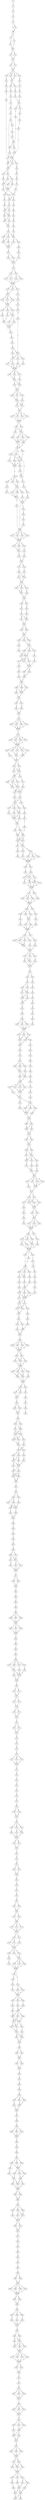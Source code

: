 strict digraph  {
	S0 -> S1 [ label = S ];
	S1 -> S2 [ label = C ];
	S2 -> S3 [ label = G ];
	S3 -> S4 [ label = L ];
	S4 -> S5 [ label = R ];
	S4 -> S6 [ label = C ];
	S5 -> S7 [ label = F ];
	S5 -> S8 [ label = I ];
	S6 -> S5 [ label = R ];
	S7 -> S9 [ label = V ];
	S8 -> S10 [ label = P ];
	S9 -> S10 [ label = P ];
	S10 -> S11 [ label = T ];
	S10 -> S12 [ label = A ];
	S11 -> S13 [ label = A ];
	S12 -> S13 [ label = A ];
	S13 -> S14 [ label = Q ];
	S13 -> S15 [ label = L ];
	S14 -> S16 [ label = K ];
	S15 -> S16 [ label = K ];
	S16 -> S17 [ label = S ];
	S16 -> S18 [ label = D ];
	S16 -> S19 [ label = P ];
	S16 -> S20 [ label = Q ];
	S17 -> S21 [ label = D ];
	S18 -> S22 [ label = K ];
	S19 -> S23 [ label = E ];
	S20 -> S21 [ label = D ];
	S21 -> S24 [ label = L ];
	S21 -> S25 [ label = M ];
	S22 -> S26 [ label = E ];
	S23 -> S27 [ label = G ];
	S24 -> S28 [ label = S ];
	S25 -> S29 [ label = V ];
	S26 -> S30 [ label = E ];
	S27 -> S31 [ label = A ];
	S28 -> S32 [ label = P ];
	S29 -> S33 [ label = L ];
	S30 -> S34 [ label = L ];
	S31 -> S35 [ label = S ];
	S32 -> S36 [ label = E ];
	S33 -> S37 [ label = D ];
	S34 -> S38 [ label = I ];
	S35 -> S36 [ label = E ];
	S36 -> S39 [ label = N ];
	S36 -> S40 [ label = S ];
	S37 -> S41 [ label = A ];
	S38 -> S42 [ label = N ];
	S38 -> S43 [ label = G ];
	S38 -> S44 [ label = S ];
	S39 -> S45 [ label = A ];
	S40 -> S46 [ label = S ];
	S41 -> S47 [ label = G ];
	S42 -> S48 [ label = H ];
	S43 -> S49 [ label = D ];
	S44 -> S48 [ label = H ];
	S45 -> S50 [ label = I ];
	S46 -> S51 [ label = G ];
	S47 -> S52 [ label = A ];
	S48 -> S53 [ label = T ];
	S48 -> S54 [ label = S ];
	S49 -> S55 [ label = K ];
	S50 -> S56 [ label = A ];
	S51 -> S57 [ label = T ];
	S51 -> S58 [ label = D ];
	S52 -> S57 [ label = T ];
	S52 -> S59 [ label = S ];
	S53 -> S60 [ label = A ];
	S54 -> S61 [ label = M ];
	S54 -> S62 [ label = L ];
	S55 -> S63 [ label = N ];
	S56 -> S64 [ label = T ];
	S57 -> S65 [ label = V ];
	S58 -> S64 [ label = T ];
	S59 -> S66 [ label = G ];
	S60 -> S67 [ label = T ];
	S61 -> S68 [ label = I ];
	S61 -> S69 [ label = N ];
	S62 -> S67 [ label = T ];
	S63 -> S70 [ label = V ];
	S64 -> S38 [ label = I ];
	S65 -> S38 [ label = I ];
	S65 -> S71 [ label = L ];
	S66 -> S72 [ label = G ];
	S67 -> S73 [ label = L ];
	S67 -> S74 [ label = V ];
	S68 -> S73 [ label = L ];
	S69 -> S73 [ label = L ];
	S70 -> S75 [ label = I ];
	S71 -> S42 [ label = N ];
	S72 -> S51 [ label = G ];
	S73 -> S76 [ label = I ];
	S73 -> S77 [ label = V ];
	S74 -> S78 [ label = L ];
	S75 -> S77 [ label = V ];
	S76 -> S79 [ label = R ];
	S77 -> S80 [ label = D ];
	S77 -> S81 [ label = Q ];
	S78 -> S81 [ label = Q ];
	S79 -> S82 [ label = H ];
	S80 -> S83 [ label = S ];
	S81 -> S84 [ label = R ];
	S82 -> S85 [ label = L ];
	S83 -> S86 [ label = I ];
	S84 -> S85 [ label = L ];
	S84 -> S87 [ label = M ];
	S85 -> S88 [ label = Q ];
	S85 -> S89 [ label = E ];
	S86 -> S90 [ label = S ];
	S87 -> S89 [ label = E ];
	S88 -> S91 [ label = A ];
	S89 -> S91 [ label = A ];
	S89 -> S92 [ label = S ];
	S90 -> S93 [ label = R ];
	S91 -> S94 [ label = L ];
	S92 -> S94 [ label = L ];
	S93 -> S95 [ label = F ];
	S94 -> S96 [ label = L ];
	S95 -> S97 [ label = Y ];
	S96 -> S98 [ label = N ];
	S96 -> S99 [ label = A ];
	S96 -> S100 [ label = L ];
	S97 -> S98 [ label = N ];
	S98 -> S101 [ label = N ];
	S98 -> S102 [ label = S ];
	S99 -> S103 [ label = Q ];
	S99 -> S104 [ label = L ];
	S100 -> S103 [ label = Q ];
	S101 -> S105 [ label = G ];
	S102 -> S106 [ label = T ];
	S103 -> S105 [ label = G ];
	S104 -> S105 [ label = G ];
	S105 -> S107 [ label = N ];
	S106 -> S108 [ label = E ];
	S107 -> S109 [ label = Y ];
	S107 -> S110 [ label = G ];
	S108 -> S111 [ label = M ];
	S109 -> S112 [ label = S ];
	S110 -> S112 [ label = S ];
	S111 -> S112 [ label = S ];
	S112 -> S113 [ label = D ];
	S113 -> S114 [ label = I ];
	S113 -> S115 [ label = V ];
	S114 -> S116 [ label = I ];
	S114 -> S117 [ label = V ];
	S115 -> S118 [ label = S ];
	S115 -> S119 [ label = T ];
	S116 -> S120 [ label = L ];
	S117 -> S120 [ label = L ];
	S118 -> S120 [ label = L ];
	S119 -> S120 [ label = L ];
	S120 -> S121 [ label = K ];
	S120 -> S122 [ label = K ];
	S120 -> S123 [ label = R ];
	S121 -> S124 [ label = V ];
	S122 -> S125 [ label = L ];
	S123 -> S124 [ label = V ];
	S124 -> S126 [ label = H ];
	S124 -> S127 [ label = Q ];
	S124 -> S128 [ label = E ];
	S125 -> S129 [ label = G ];
	S126 -> S130 [ label = T ];
	S127 -> S130 [ label = T ];
	S128 -> S130 [ label = T ];
	S129 -> S131 [ label = N ];
	S130 -> S132 [ label = T ];
	S130 -> S133 [ label = V ];
	S130 -> S134 [ label = P ];
	S131 -> S135 [ label = Q ];
	S132 -> S136 [ label = N ];
	S133 -> S137 [ label = H ];
	S133 -> S138 [ label = S ];
	S134 -> S138 [ label = S ];
	S135 -> S139 [ label = R ];
	S136 -> S140 [ label = S ];
	S137 -> S140 [ label = S ];
	S138 -> S141 [ label = T ];
	S138 -> S142 [ label = A ];
	S139 -> S143 [ label = F ];
	S140 -> S144 [ label = D ];
	S141 -> S144 [ label = D ];
	S142 -> S144 [ label = D ];
	S143 -> S145 [ label = Y ];
	S143 -> S146 [ label = S ];
	S143 -> S147 [ label = Q ];
	S144 -> S148 [ label = E ];
	S145 -> S149 [ label = T ];
	S146 -> S150 [ label = S ];
	S147 -> S151 [ label = A ];
	S147 -> S152 [ label = V ];
	S148 -> S153 [ label = V ];
	S149 -> S154 [ label = H ];
	S150 -> S154 [ label = H ];
	S151 -> S154 [ label = H ];
	S152 -> S154 [ label = H ];
	S153 -> S155 [ label = K ];
	S154 -> S156 [ label = H ];
	S154 -> S157 [ label = R ];
	S154 -> S158 [ label = S ];
	S155 -> S159 [ label = V ];
	S156 -> S160 [ label = L ];
	S157 -> S161 [ label = F ];
	S158 -> S160 [ label = L ];
	S159 -> S143 [ label = F ];
	S159 -> S162 [ label = I ];
	S160 -> S163 [ label = L ];
	S160 -> S164 [ label = V ];
	S161 -> S164 [ label = V ];
	S162 -> S147 [ label = Q ];
	S163 -> S165 [ label = L ];
	S164 -> S165 [ label = L ];
	S165 -> S166 [ label = V ];
	S165 -> S167 [ label = S ];
	S165 -> S168 [ label = T ];
	S166 -> S169 [ label = L ];
	S167 -> S169 [ label = L ];
	S168 -> S170 [ label = M ];
	S169 -> S171 [ label = Q ];
	S169 -> S172 [ label = M ];
	S170 -> S171 [ label = Q ];
	S171 -> S173 [ label = S ];
	S172 -> S173 [ label = S ];
	S173 -> S174 [ label = Q ];
	S173 -> S175 [ label = D ];
	S173 -> S176 [ label = E ];
	S173 -> S177 [ label = P ];
	S174 -> S178 [ label = V ];
	S175 -> S178 [ label = V ];
	S176 -> S178 [ label = V ];
	S177 -> S178 [ label = V ];
	S178 -> S179 [ label = L ];
	S178 -> S180 [ label = F ];
	S179 -> S181 [ label = E ];
	S180 -> S182 [ label = R ];
	S180 -> S181 [ label = E ];
	S181 -> S183 [ label = N ];
	S181 -> S184 [ label = G ];
	S181 -> S185 [ label = E ];
	S182 -> S186 [ label = T ];
	S183 -> S187 [ label = M ];
	S184 -> S188 [ label = L ];
	S185 -> S188 [ label = L ];
	S185 -> S187 [ label = M ];
	S186 -> S187 [ label = M ];
	S187 -> S189 [ label = L ];
	S187 -> S190 [ label = C ];
	S188 -> S189 [ label = L ];
	S189 -> S191 [ label = Q ];
	S189 -> S192 [ label = E ];
	S189 -> S193 [ label = L ];
	S190 -> S194 [ label = S ];
	S191 -> S195 [ label = N ];
	S192 -> S196 [ label = H ];
	S193 -> S197 [ label = T ];
	S193 -> S194 [ label = S ];
	S194 -> S198 [ label = K ];
	S194 -> S199 [ label = R ];
	S195 -> S200 [ label = Q ];
	S195 -> S201 [ label = S ];
	S195 -> S202 [ label = G ];
	S196 -> S199 [ label = R ];
	S197 -> S199 [ label = R ];
	S198 -> S203 [ label = R ];
	S199 -> S195 [ label = N ];
	S200 -> S204 [ label = T ];
	S201 -> S205 [ label = S ];
	S202 -> S205 [ label = S ];
	S203 -> S206 [ label = W ];
	S204 -> S207 [ label = V ];
	S205 -> S208 [ label = T ];
	S205 -> S209 [ label = A ];
	S205 -> S210 [ label = L ];
	S206 -> S211 [ label = D ];
	S207 -> S212 [ label = L ];
	S208 -> S212 [ label = L ];
	S209 -> S213 [ label = V ];
	S210 -> S212 [ label = L ];
	S211 -> S214 [ label = N ];
	S212 -> S215 [ label = T ];
	S212 -> S216 [ label = V ];
	S213 -> S216 [ label = V ];
	S214 -> S217 [ label = N ];
	S215 -> S218 [ label = L ];
	S216 -> S219 [ label = N ];
	S216 -> S218 [ label = L ];
	S217 -> S220 [ label = K ];
	S218 -> S221 [ label = Q ];
	S218 -> S222 [ label = N ];
	S218 -> S223 [ label = R ];
	S218 -> S224 [ label = K ];
	S219 -> S225 [ label = E ];
	S220 -> S216 [ label = V ];
	S221 -> S226 [ label = E ];
	S222 -> S226 [ label = E ];
	S223 -> S226 [ label = E ];
	S224 -> S226 [ label = E ];
	S225 -> S227 [ label = I ];
	S226 -> S228 [ label = P ];
	S226 -> S229 [ label = N ];
	S226 -> S230 [ label = S ];
	S227 -> S231 [ label = E ];
	S228 -> S232 [ label = A ];
	S229 -> S233 [ label = E ];
	S230 -> S232 [ label = A ];
	S231 -> S218 [ label = L ];
	S232 -> S234 [ label = D ];
	S233 -> S235 [ label = Q ];
	S234 -> S236 [ label = C ];
	S235 -> S236 [ label = C ];
	S236 -> S237 [ label = A ];
	S236 -> S238 [ label = V ];
	S237 -> S239 [ label = A ];
	S238 -> S240 [ label = P ];
	S239 -> S241 [ label = L ];
	S239 -> S242 [ label = V ];
	S240 -> S242 [ label = V ];
	S241 -> S243 [ label = F ];
	S242 -> S243 [ label = F ];
	S243 -> S244 [ label = E ];
	S243 -> S245 [ label = P ];
	S243 -> S246 [ label = D ];
	S244 -> S247 [ label = K ];
	S245 -> S248 [ label = R ];
	S246 -> S247 [ label = K ];
	S247 -> S249 [ label = F ];
	S248 -> S249 [ label = F ];
	S249 -> S250 [ label = I ];
	S249 -> S251 [ label = L ];
	S250 -> S252 [ label = R ];
	S251 -> S253 [ label = H ];
	S252 -> S254 [ label = Y ];
	S253 -> S255 [ label = F ];
	S254 -> S256 [ label = L ];
	S254 -> S257 [ label = M ];
	S255 -> S256 [ label = L ];
	S256 -> S258 [ label = Y ];
	S257 -> S258 [ label = Y ];
	S258 -> S259 [ label = C ];
	S258 -> S260 [ label = H ];
	S259 -> S261 [ label = G ];
	S260 -> S261 [ label = G ];
	S261 -> S262 [ label = E ];
	S261 -> S263 [ label = T ];
	S261 -> S264 [ label = D ];
	S262 -> S265 [ label = I ];
	S263 -> S266 [ label = V ];
	S264 -> S265 [ label = I ];
	S265 -> S267 [ label = I ];
	S265 -> S268 [ label = A ];
	S265 -> S269 [ label = S ];
	S266 -> S270 [ label = Y ];
	S267 -> S271 [ label = I ];
	S268 -> S272 [ label = V ];
	S269 -> S272 [ label = V ];
	S269 -> S273 [ label = L ];
	S270 -> S272 [ label = V ];
	S271 -> S274 [ label = L ];
	S272 -> S275 [ label = N ];
	S272 -> S276 [ label = Q ];
	S272 -> S277 [ label = R ];
	S273 -> S277 [ label = R ];
	S274 -> S278 [ label = L ];
	S275 -> S279 [ label = T ];
	S276 -> S278 [ label = L ];
	S277 -> S278 [ label = L ];
	S278 -> S280 [ label = D ];
	S278 -> S281 [ label = E ];
	S279 -> S282 [ label = S ];
	S280 -> S283 [ label = Q ];
	S281 -> S283 [ label = Q ];
	S282 -> S284 [ label = T ];
	S283 -> S285 [ label = A ];
	S284 -> S285 [ label = A ];
	S285 -> S286 [ label = I ];
	S285 -> S287 [ label = L ];
	S285 -> S288 [ label = T ];
	S286 -> S289 [ label = P ];
	S286 -> S290 [ label = S ];
	S287 -> S289 [ label = P ];
	S288 -> S289 [ label = P ];
	S289 -> S291 [ label = L ];
	S290 -> S291 [ label = L ];
	S291 -> S292 [ label = H ];
	S291 -> S293 [ label = L ];
	S292 -> S294 [ label = K ];
	S293 -> S295 [ label = M ];
	S294 -> S296 [ label = L ];
	S295 -> S296 [ label = L ];
	S296 -> S297 [ label = A ];
	S297 -> S298 [ label = S ];
	S297 -> S299 [ label = D ];
	S297 -> S300 [ label = N ];
	S297 -> S301 [ label = A ];
	S298 -> S302 [ label = K ];
	S299 -> S302 [ label = K ];
	S300 -> S302 [ label = K ];
	S301 -> S302 [ label = K ];
	S302 -> S303 [ label = Y ];
	S303 -> S304 [ label = Q ];
	S303 -> S305 [ label = N ];
	S303 -> S306 [ label = T ];
	S303 -> S307 [ label = H ];
	S304 -> S308 [ label = V ];
	S305 -> S308 [ label = V ];
	S306 -> S308 [ label = V ];
	S307 -> S308 [ label = V ];
	S308 -> S309 [ label = A ];
	S308 -> S310 [ label = Q ];
	S308 -> S311 [ label = L ];
	S308 -> S312 [ label = W ];
	S308 -> S313 [ label = M ];
	S309 -> S314 [ label = E ];
	S310 -> S315 [ label = A ];
	S311 -> S315 [ label = A ];
	S312 -> S316 [ label = G ];
	S313 -> S316 [ label = G ];
	S314 -> S317 [ label = L ];
	S315 -> S317 [ label = L ];
	S316 -> S317 [ label = L ];
	S317 -> S318 [ label = Q ];
	S317 -> S319 [ label = K ];
	S318 -> S320 [ label = Q ];
	S318 -> S321 [ label = H ];
	S319 -> S320 [ label = Q ];
	S320 -> S322 [ label = G ];
	S320 -> S323 [ label = A ];
	S321 -> S322 [ label = G ];
	S322 -> S324 [ label = V ];
	S322 -> S325 [ label = L ];
	S322 -> S326 [ label = I ];
	S323 -> S327 [ label = C ];
	S324 -> S328 [ label = S ];
	S325 -> S328 [ label = S ];
	S325 -> S329 [ label = T ];
	S326 -> S329 [ label = T ];
	S327 -> S330 [ label = E ];
	S328 -> S331 [ label = D ];
	S328 -> S332 [ label = Q ];
	S329 -> S332 [ label = Q ];
	S330 -> S332 [ label = Q ];
	S331 -> S333 [ label = F ];
	S332 -> S334 [ label = Y ];
	S333 -> S335 [ label = M ];
	S334 -> S336 [ label = V ];
	S334 -> S335 [ label = M ];
	S335 -> S337 [ label = V ];
	S335 -> S338 [ label = T ];
	S335 -> S339 [ label = S ];
	S336 -> S340 [ label = H ];
	S337 -> S341 [ label = R ];
	S338 -> S342 [ label = L ];
	S338 -> S343 [ label = Q ];
	S339 -> S343 [ label = Q ];
	S340 -> S344 [ label = I ];
	S341 -> S345 [ label = H ];
	S342 -> S345 [ label = H ];
	S343 -> S345 [ label = H ];
	S343 -> S346 [ label = N ];
	S344 -> S347 [ label = Q ];
	S345 -> S348 [ label = L ];
	S346 -> S348 [ label = L ];
	S347 -> S349 [ label = V ];
	S348 -> S350 [ label = A ];
	S348 -> S351 [ label = S ];
	S349 -> S352 [ label = R ];
	S350 -> S353 [ label = S ];
	S350 -> S352 [ label = R ];
	S351 -> S353 [ label = S ];
	S352 -> S354 [ label = E ];
	S352 -> S355 [ label = D ];
	S353 -> S354 [ label = E ];
	S353 -> S355 [ label = D ];
	S354 -> S356 [ label = S ];
	S354 -> S357 [ label = G ];
	S355 -> S356 [ label = S ];
	S356 -> S358 [ label = S ];
	S356 -> S359 [ label = P ];
	S357 -> S360 [ label = N ];
	S358 -> S361 [ label = Q ];
	S359 -> S362 [ label = H ];
	S359 -> S363 [ label = T ];
	S359 -> S364 [ label = S ];
	S360 -> S365 [ label = V ];
	S361 -> S366 [ label = G ];
	S362 -> S366 [ label = G ];
	S363 -> S366 [ label = G ];
	S364 -> S366 [ label = G ];
	S365 -> S366 [ label = G ];
	S366 -> S367 [ label = H ];
	S366 -> S368 [ label = G ];
	S367 -> S369 [ label = V ];
	S368 -> S370 [ label = A ];
	S369 -> S371 [ label = I ];
	S369 -> S372 [ label = V ];
	S369 -> S373 [ label = A ];
	S370 -> S371 [ label = I ];
	S371 -> S374 [ label = S ];
	S371 -> S375 [ label = R ];
	S372 -> S376 [ label = N ];
	S372 -> S377 [ label = G ];
	S373 -> S377 [ label = G ];
	S374 -> S378 [ label = W ];
	S375 -> S378 [ label = W ];
	S376 -> S378 [ label = W ];
	S377 -> S378 [ label = W ];
	S378 -> S379 [ label = Y ];
	S378 -> S380 [ label = L ];
	S379 -> S381 [ label = H ];
	S379 -> S382 [ label = N ];
	S379 -> S383 [ label = E ];
	S380 -> S384 [ label = P ];
	S381 -> S385 [ label = Y ];
	S382 -> S385 [ label = Y ];
	S383 -> S385 [ label = Y ];
	S384 -> S385 [ label = Y ];
	S385 -> S386 [ label = A ];
	S385 -> S387 [ label = L ];
	S386 -> S388 [ label = V ];
	S386 -> S389 [ label = M ];
	S386 -> S390 [ label = L ];
	S387 -> S391 [ label = Q ];
	S388 -> S392 [ label = K ];
	S389 -> S393 [ label = Q ];
	S390 -> S393 [ label = Q ];
	S391 -> S394 [ label = L ];
	S392 -> S395 [ label = M ];
	S393 -> S396 [ label = I ];
	S393 -> S397 [ label = V ];
	S394 -> S398 [ label = C ];
	S395 -> S399 [ label = G ];
	S396 -> S399 [ label = G ];
	S397 -> S399 [ label = G ];
	S398 -> S399 [ label = G ];
	S399 -> S400 [ label = D ];
	S399 -> S401 [ label = H ];
	S400 -> S402 [ label = D ];
	S400 -> S403 [ label = V ];
	S400 -> S404 [ label = T ];
	S400 -> S405 [ label = A ];
	S401 -> S406 [ label = L ];
	S402 -> S407 [ label = V ];
	S403 -> S408 [ label = A ];
	S404 -> S408 [ label = A ];
	S405 -> S408 [ label = A ];
	S406 -> S409 [ label = D ];
	S407 -> S410 [ label = L ];
	S408 -> S410 [ label = L ];
	S409 -> S410 [ label = L ];
	S410 -> S411 [ label = Q ];
	S410 -> S412 [ label = E ];
	S410 -> S413 [ label = R ];
	S411 -> S414 [ label = D ];
	S411 -> S415 [ label = E ];
	S412 -> S416 [ label = N ];
	S413 -> S414 [ label = D ];
	S414 -> S417 [ label = S ];
	S415 -> S417 [ label = S ];
	S416 -> S417 [ label = S ];
	S417 -> S418 [ label = C ];
	S418 -> S419 [ label = L ];
	S418 -> S420 [ label = I ];
	S419 -> S421 [ label = Q ];
	S420 -> S422 [ label = E ];
	S421 -> S423 [ label = F ];
	S421 -> S424 [ label = Y ];
	S422 -> S425 [ label = V ];
	S423 -> S426 [ label = L ];
	S423 -> S427 [ label = M ];
	S424 -> S426 [ label = L ];
	S425 -> S428 [ label = I ];
	S426 -> S429 [ label = A ];
	S426 -> S430 [ label = S ];
	S427 -> S429 [ label = A ];
	S428 -> S431 [ label = V ];
	S429 -> S432 [ label = W ];
	S430 -> S432 [ label = W ];
	S431 -> S433 [ label = M ];
	S432 -> S434 [ label = N ];
	S433 -> S435 [ label = E ];
	S434 -> S436 [ label = L ];
	S435 -> S437 [ label = M ];
	S436 -> S438 [ label = S ];
	S437 -> S439 [ label = E ];
	S438 -> S440 [ label = T ];
	S438 -> S441 [ label = S ];
	S438 -> S442 [ label = A ];
	S439 -> S443 [ label = F ];
	S440 -> S444 [ label = V ];
	S441 -> S444 [ label = V ];
	S442 -> S444 [ label = V ];
	S443 -> S444 [ label = V ];
	S444 -> S445 [ label = I ];
	S444 -> S446 [ label = L ];
	S444 -> S447 [ label = F ];
	S445 -> S448 [ label = H ];
	S446 -> S449 [ label = K ];
	S446 -> S450 [ label = Q ];
	S447 -> S450 [ label = Q ];
	S448 -> S451 [ label = S ];
	S449 -> S452 [ label = F ];
	S450 -> S451 [ label = S ];
	S451 -> S453 [ label = G ];
	S452 -> S454 [ label = N ];
	S453 -> S455 [ label = E ];
	S454 -> S456 [ label = D ];
	S455 -> S457 [ label = W ];
	S456 -> S458 [ label = F ];
	S457 -> S459 [ label = S ];
	S457 -> S460 [ label = G ];
	S457 -> S461 [ label = V ];
	S458 -> S462 [ label = L ];
	S459 -> S463 [ label = S ];
	S460 -> S463 [ label = S ];
	S461 -> S464 [ label = T ];
	S462 -> S465 [ label = L ];
	S463 -> S466 [ label = I ];
	S463 -> S467 [ label = V ];
	S464 -> S467 [ label = V ];
	S465 -> S468 [ label = L ];
	S466 -> S469 [ label = S ];
	S467 -> S469 [ label = S ];
	S468 -> S470 [ label = N ];
	S469 -> S471 [ label = D ];
	S469 -> S472 [ label = A ];
	S469 -> S473 [ label = E ];
	S469 -> S474 [ label = S ];
	S470 -> S475 [ label = L ];
	S471 -> S476 [ label = D ];
	S472 -> S476 [ label = D ];
	S473 -> S476 [ label = D ];
	S474 -> S477 [ label = Q ];
	S475 -> S478 [ label = E ];
	S476 -> S479 [ label = L ];
	S477 -> S479 [ label = L ];
	S478 -> S480 [ label = F ];
	S479 -> S481 [ label = M ];
	S479 -> S482 [ label = L ];
	S480 -> S482 [ label = L ];
	S481 -> S483 [ label = V ];
	S482 -> S484 [ label = I ];
	S482 -> S485 [ label = L ];
	S482 -> S486 [ label = M ];
	S483 -> S487 [ label = S ];
	S484 -> S488 [ label = L ];
	S485 -> S487 [ label = S ];
	S486 -> S487 [ label = S ];
	S487 -> S489 [ label = L ];
	S488 -> S489 [ label = L ];
	S489 -> S490 [ label = V ];
	S489 -> S491 [ label = L ];
	S490 -> S492 [ label = Q ];
	S491 -> S493 [ label = N ];
	S491 -> S492 [ label = Q ];
	S492 -> S494 [ label = R ];
	S493 -> S494 [ label = R ];
	S494 -> S495 [ label = S ];
	S494 -> S496 [ label = N ];
	S495 -> S497 [ label = D ];
	S496 -> S497 [ label = D ];
	S497 -> S498 [ label = L ];
	S497 -> S499 [ label = I ];
	S498 -> S500 [ label = V ];
	S498 -> S501 [ label = I ];
	S499 -> S500 [ label = V ];
	S500 -> S502 [ label = I ];
	S500 -> S503 [ label = V ];
	S500 -> S504 [ label = L ];
	S501 -> S504 [ label = L ];
	S502 -> S505 [ label = L ];
	S503 -> S506 [ label = S ];
	S504 -> S507 [ label = Q ];
	S505 -> S508 [ label = N ];
	S506 -> S509 [ label = S ];
	S507 -> S509 [ label = S ];
	S508 -> S510 [ label = E ];
	S509 -> S510 [ label = E ];
	S510 -> S511 [ label = V ];
	S510 -> S512 [ label = F ];
	S510 -> S513 [ label = L ];
	S510 -> S514 [ label = M ];
	S511 -> S515 [ label = E ];
	S512 -> S516 [ label = S ];
	S513 -> S515 [ label = E ];
	S514 -> S515 [ label = E ];
	S515 -> S517 [ label = L ];
	S516 -> S517 [ label = L ];
	S517 -> S518 [ label = Y ];
	S517 -> S519 [ label = F ];
	S518 -> S520 [ label = N ];
	S518 -> S521 [ label = K ];
	S518 -> S522 [ label = E ];
	S519 -> S522 [ label = E ];
	S519 -> S523 [ label = A ];
	S520 -> S524 [ label = A ];
	S521 -> S525 [ label = V ];
	S522 -> S524 [ label = A ];
	S523 -> S524 [ label = A ];
	S524 -> S526 [ label = V ];
	S524 -> S527 [ label = L ];
	S525 -> S528 [ label = N ];
	S526 -> S529 [ label = E ];
	S527 -> S529 [ label = E ];
	S528 -> S530 [ label = V ];
	S529 -> S531 [ label = E ];
	S529 -> S532 [ label = A ];
	S529 -> S533 [ label = T ];
	S530 -> S534 [ label = K ];
	S531 -> S535 [ label = W ];
	S532 -> S535 [ label = W ];
	S533 -> S535 [ label = W ];
	S534 -> S535 [ label = W ];
	S535 -> S536 [ label = I ];
	S535 -> S537 [ label = L ];
	S536 -> S538 [ label = S ];
	S536 -> S539 [ label = G ];
	S536 -> S540 [ label = L ];
	S537 -> S541 [ label = E ];
	S538 -> S542 [ label = R ];
	S538 -> S543 [ label = Y ];
	S539 -> S544 [ label = Q ];
	S540 -> S544 [ label = Q ];
	S541 -> S545 [ label = A ];
	S542 -> S546 [ label = N ];
	S543 -> S546 [ label = N ];
	S544 -> S546 [ label = N ];
	S545 -> S546 [ label = N ];
	S546 -> S547 [ label = Q ];
	S546 -> S548 [ label = S ];
	S546 -> S549 [ label = E ];
	S547 -> S550 [ label = P ];
	S548 -> S551 [ label = S ];
	S549 -> S550 [ label = P ];
	S550 -> S552 [ label = D ];
	S550 -> S553 [ label = G ];
	S550 -> S554 [ label = V ];
	S551 -> S555 [ label = D ];
	S552 -> S556 [ label = V ];
	S552 -> S557 [ label = G ];
	S553 -> S557 [ label = G ];
	S554 -> S558 [ label = S ];
	S555 -> S559 [ label = N ];
	S556 -> S560 [ label = P ];
	S557 -> S561 [ label = L ];
	S558 -> S562 [ label = A ];
	S559 -> S563 [ label = H ];
	S560 -> S564 [ label = I ];
	S561 -> S565 [ label = T ];
	S562 -> S565 [ label = T ];
	S563 -> S566 [ label = S ];
	S564 -> S567 [ label = I ];
	S565 -> S567 [ label = I ];
	S565 -> S568 [ label = V ];
	S565 -> S569 [ label = A ];
	S566 -> S570 [ label = N ];
	S567 -> S571 [ label = Q ];
	S567 -> S572 [ label = E ];
	S568 -> S572 [ label = E ];
	S569 -> S572 [ label = E ];
	S570 -> S573 [ label = L ];
	S571 -> S574 [ label = N ];
	S572 -> S575 [ label = S ];
	S572 -> S574 [ label = N ];
	S573 -> S572 [ label = E ];
	S574 -> S576 [ label = V ];
	S574 -> S577 [ label = A ];
	S575 -> S578 [ label = L ];
	S575 -> S577 [ label = A ];
	S576 -> S579 [ label = L ];
	S577 -> S579 [ label = L ];
	S578 -> S580 [ label = I ];
	S579 -> S581 [ label = R ];
	S580 -> S582 [ label = P ];
	S581 -> S583 [ label = S ];
	S581 -> S584 [ label = A ];
	S582 -> S585 [ label = L ];
	S583 -> S586 [ label = I ];
	S584 -> S587 [ label = V ];
	S585 -> S586 [ label = I ];
	S586 -> S588 [ label = R ];
	S587 -> S588 [ label = R ];
	S588 -> S589 [ label = Y ];
	S589 -> S590 [ label = T ];
	S589 -> S591 [ label = S ];
	S589 -> S592 [ label = A ];
	S589 -> S593 [ label = G ];
	S590 -> S594 [ label = M ];
	S591 -> S594 [ label = M ];
	S592 -> S594 [ label = M ];
	S593 -> S594 [ label = M ];
	S594 -> S595 [ label = I ];
	S594 -> S596 [ label = M ];
	S595 -> S597 [ label = S ];
	S595 -> S598 [ label = P ];
	S596 -> S599 [ label = F ];
	S596 -> S598 [ label = P ];
	S597 -> S600 [ label = P ];
	S598 -> S600 [ label = P ];
	S599 -> S600 [ label = P ];
	S600 -> S601 [ label = S ];
	S600 -> S602 [ label = E ];
	S600 -> S603 [ label = Q ];
	S600 -> S604 [ label = P ];
	S601 -> S605 [ label = H ];
	S602 -> S606 [ label = Q ];
	S603 -> S606 [ label = Q ];
	S603 -> S605 [ label = H ];
	S604 -> S607 [ label = E ];
	S605 -> S608 [ label = L ];
	S606 -> S608 [ label = L ];
	S607 -> S608 [ label = L ];
	S608 -> S609 [ label = F ];
	S608 -> S610 [ label = I ];
	S609 -> S611 [ label = H ];
	S609 -> S612 [ label = R ];
	S610 -> S613 [ label = E ];
	S611 -> S614 [ label = L ];
	S612 -> S614 [ label = L ];
	S613 -> S615 [ label = I ];
	S614 -> S616 [ label = Q ];
	S615 -> S617 [ label = E ];
	S616 -> S618 [ label = K ];
	S616 -> S619 [ label = A ];
	S617 -> S620 [ label = K ];
	S618 -> S621 [ label = Q ];
	S619 -> S621 [ label = Q ];
	S620 -> S622 [ label = S ];
	S621 -> S623 [ label = S ];
	S623 -> S625 [ label = P ];
	S623 -> S626 [ label = A ];
	S625 -> S627 [ label = V ];
	S625 -> S628 [ label = L ];
	S626 -> S628 [ label = L ];
	S627 -> S629 [ label = M ];
	S627 -> S630 [ label = L ];
	S628 -> S630 [ label = L ];
	S628 -> S629 [ label = M ];
	S629 -> S631 [ label = V ];
	S629 -> S632 [ label = L ];
	S630 -> S632 [ label = L ];
	S630 -> S633 [ label = A ];
	S631 -> S634 [ label = K ];
	S632 -> S634 [ label = K ];
	S633 -> S635 [ label = R ];
	S634 -> S636 [ label = H ];
	S634 -> S637 [ label = Y ];
	S635 -> S637 [ label = Y ];
	S636 -> S638 [ label = Y ];
	S637 -> S639 [ label = H ];
	S637 -> S640 [ label = Q ];
	S638 -> S641 [ label = N ];
	S639 -> S642 [ label = Q ];
	S639 -> S643 [ label = E ];
	S640 -> S643 [ label = E ];
	S641 -> S644 [ label = S ];
	S642 -> S644 [ label = S ];
	S643 -> S645 [ label = F ];
	S643 -> S644 [ label = S ];
	S644 -> S646 [ label = V ];
	S644 -> S647 [ label = I ];
	S645 -> S647 [ label = I ];
	S646 -> S648 [ label = Q ];
	S646 -> S649 [ label = R ];
	S647 -> S648 [ label = Q ];
	S647 -> S649 [ label = R ];
	S648 -> S650 [ label = D ];
	S649 -> S650 [ label = D ];
	S650 -> S651 [ label = L ];
	S651 -> S652 [ label = L ];
	S652 -> S653 [ label = F ];
	S652 -> S654 [ label = Y ];
	S653 -> S655 [ label = I ];
	S654 -> S656 [ label = M ];
	S654 -> S657 [ label = L ];
	S655 -> S658 [ label = A ];
	S656 -> S658 [ label = A ];
	S656 -> S659 [ label = S ];
	S657 -> S658 [ label = A ];
	S658 -> S660 [ label = F ];
	S659 -> S661 [ label = Y ];
	S660 -> S662 [ label = Q ];
	S661 -> S662 [ label = Q ];
	S662 -> S663 [ label = F ];
	S663 -> S664 [ label = H ];
	S664 -> S665 [ label = S ];
	S665 -> S666 [ label = A ];
	S666 -> S667 [ label = S ];
	S667 -> S668 [ label = P ];
	S668 -> S669 [ label = L ];
	S668 -> S670 [ label = I ];
	S669 -> S671 [ label = Q ];
	S669 -> S672 [ label = H ];
	S670 -> S671 [ label = Q ];
	S671 -> S673 [ label = F ];
	S671 -> S674 [ label = L ];
	S672 -> S675 [ label = M ];
	S673 -> S676 [ label = A ];
	S674 -> S676 [ label = A ];
	S675 -> S676 [ label = A ];
	S676 -> S677 [ label = K ];
	S677 -> S678 [ label = Y ];
	S677 -> S679 [ label = F ];
	S678 -> S680 [ label = F ];
	S679 -> S680 [ label = F ];
	S680 -> S681 [ label = D ];
	S681 -> S682 [ label = V ];
	S682 -> S683 [ label = N ];
	S683 -> S684 [ label = C ];
	S684 -> S685 [ label = S ];
	S685 -> S686 [ label = M ];
	S685 -> S687 [ label = L ];
	S685 -> S688 [ label = I ];
	S686 -> S689 [ label = F ];
	S687 -> S689 [ label = F ];
	S688 -> S689 [ label = F ];
	S689 -> S690 [ label = I ];
	S689 -> S691 [ label = T ];
	S689 -> S692 [ label = V ];
	S690 -> S693 [ label = P ];
	S691 -> S693 [ label = P ];
	S692 -> S693 [ label = P ];
	S693 -> S694 [ label = R ];
	S694 -> S695 [ label = N ];
	S695 -> S696 [ label = Y ];
	S696 -> S697 [ label = L ];
	S697 -> S698 [ label = S ];
	S698 -> S699 [ label = S ];
	S698 -> S700 [ label = A ];
	S698 -> S701 [ label = T ];
	S698 -> S702 [ label = P ];
	S699 -> S703 [ label = S ];
	S700 -> S704 [ label = A ];
	S701 -> S703 [ label = S ];
	S702 -> S705 [ label = L ];
	S703 -> S706 [ label = W ];
	S703 -> S707 [ label = L ];
	S704 -> S706 [ label = W ];
	S705 -> S706 [ label = W ];
	S706 -> S708 [ label = G ];
	S707 -> S708 [ label = G ];
	S708 -> S709 [ label = S ];
	S709 -> S710 [ label = P ];
	S709 -> S711 [ label = S ];
	S710 -> S712 [ label = W ];
	S711 -> S712 [ label = W ];
	S712 -> S713 [ label = V ];
	S712 -> S714 [ label = I ];
	S713 -> S715 [ label = I ];
	S714 -> S715 [ label = I ];
	S715 -> S716 [ label = N ];
	S715 -> S717 [ label = S ];
	S716 -> S718 [ label = N ];
	S717 -> S718 [ label = N ];
	S718 -> S719 [ label = P ];
	S719 -> S720 [ label = A ];
	S719 -> S721 [ label = T ];
	S720 -> S722 [ label = R ];
	S721 -> S722 [ label = R ];
	S722 -> S723 [ label = D ];
	S723 -> S724 [ label = D ];
	S724 -> S725 [ label = R ];
	S725 -> S726 [ label = S ];
	S726 -> S727 [ label = T ];
	S726 -> S728 [ label = M ];
	S726 -> S729 [ label = F ];
	S727 -> S730 [ label = S ];
	S728 -> S730 [ label = S ];
	S729 -> S730 [ label = S ];
	S730 -> S731 [ label = F ];
	S731 -> S732 [ label = Q ];
	S732 -> S733 [ label = T ];
	S733 -> S734 [ label = Q ];
	S734 -> S735 [ label = L ];
	S735 -> S736 [ label = G ];
	S736 -> S737 [ label = P ];
	S737 -> S738 [ label = S ];
	S738 -> S739 [ label = N ];
	S738 -> S740 [ label = G ];
	S739 -> S741 [ label = H ];
	S740 -> S741 [ label = H ];
	S741 -> S742 [ label = D ];
	S742 -> S743 [ label = L ];
	S742 -> S744 [ label = A ];
	S742 -> S745 [ label = T ];
	S743 -> S746 [ label = I ];
	S744 -> S747 [ label = N ];
	S744 -> S748 [ label = S ];
	S745 -> S748 [ label = S ];
	S746 -> S749 [ label = K ];
	S747 -> S749 [ label = K ];
	S748 -> S749 [ label = K ];
	S749 -> S750 [ label = K ];
	S749 -> S751 [ label = R ];
	S750 -> S752 [ label = V ];
	S751 -> S752 [ label = V ];
	S752 -> S753 [ label = T ];
	S753 -> S754 [ label = W ];
	S754 -> S755 [ label = N ];
	S755 -> S756 [ label = V ];
	S755 -> S757 [ label = A ];
	S756 -> S758 [ label = L ];
	S757 -> S758 [ label = L ];
	S758 -> S759 [ label = F ];
	S759 -> S760 [ label = S ];
	S760 -> S761 [ label = P ];
	S761 -> S762 [ label = R ];
	S762 -> S763 [ label = W ];
	S763 -> S764 [ label = L ];
	S763 -> S765 [ label = I ];
	S764 -> S766 [ label = P ];
	S765 -> S766 [ label = P ];
	S766 -> S767 [ label = V ];
	S766 -> S768 [ label = L ];
	S767 -> S769 [ label = S ];
	S768 -> S769 [ label = S ];
	S769 -> S770 [ label = L ];
	S769 -> S771 [ label = A ];
	S769 -> S772 [ label = M ];
	S770 -> S773 [ label = R ];
	S771 -> S773 [ label = R ];
	S772 -> S773 [ label = R ];
	S773 -> S774 [ label = P ];
	S773 -> S775 [ label = S ];
	S774 -> S776 [ label = V ];
	S774 -> S777 [ label = M ];
	S775 -> S778 [ label = T ];
	S776 -> S779 [ label = Y ];
	S777 -> S779 [ label = Y ];
	S778 -> S779 [ label = Y ];
	S779 -> S780 [ label = A ];
	S779 -> S781 [ label = T ];
	S779 -> S782 [ label = P ];
	S780 -> S783 [ label = D ];
	S781 -> S784 [ label = E ];
	S782 -> S784 [ label = E ];
	S783 -> S785 [ label = P ];
	S784 -> S786 [ label = H ];
	S784 -> S787 [ label = M ];
	S784 -> S788 [ label = T ];
	S785 -> S789 [ label = G ];
	S786 -> S789 [ label = G ];
	S787 -> S789 [ label = G ];
	S788 -> S789 [ label = G ];
	S789 -> S790 [ label = P ];
	S789 -> S791 [ label = A ];
	S790 -> S792 [ label = S ];
	S791 -> S793 [ label = I ];
	S791 -> S794 [ label = M ];
	S792 -> S795 [ label = L ];
	S793 -> S796 [ label = Q ];
	S794 -> S796 [ label = Q ];
	S795 -> S797 [ label = L ];
	S796 -> S798 [ label = S ];
	S796 -> S799 [ label = A ];
	S796 -> S800 [ label = P ];
	S797 -> S796 [ label = Q ];
	S798 -> S801 [ label = I ];
	S799 -> S802 [ label = A ];
	S800 -> S803 [ label = T ];
	S801 -> S804 [ label = K ];
	S802 -> S805 [ label = R ];
	S803 -> S805 [ label = R ];
	S804 -> S806 [ label = P ];
	S805 -> S806 [ label = P ];
	S805 -> S807 [ label = T ];
	S805 -> S808 [ label = V ];
	S806 -> S809 [ label = E ];
	S806 -> S810 [ label = D ];
	S807 -> S810 [ label = D ];
	S808 -> S809 [ label = E ];
	S809 -> S811 [ label = D ];
	S809 -> S812 [ label = G ];
	S810 -> S813 [ label = N ];
	S810 -> S812 [ label = G ];
	S811 -> S814 [ label = S ];
	S812 -> S815 [ label = G ];
	S813 -> S815 [ label = G ];
	S814 -> S816 [ label = R ];
	S815 -> S817 [ label = H ];
	S815 -> S816 [ label = R ];
	S816 -> S818 [ label = P ];
	S817 -> S818 [ label = P ];
	S818 -> S819 [ label = R ];
	S819 -> S820 [ label = L ];
	S819 -> S821 [ label = I ];
	S820 -> S822 [ label = I ];
	S821 -> S822 [ label = I ];
	S822 -> S823 [ label = I ];
	S822 -> S824 [ label = V ];
	S823 -> S825 [ label = T ];
	S824 -> S825 [ label = T ];
	S825 -> S826 [ label = P ];
	S826 -> S827 [ label = A ];
	S827 -> S828 [ label = T ];
	S828 -> S829 [ label = S ];
	S829 -> S830 [ label = S ];
	S830 -> S831 [ label = P ];
	S830 -> S832 [ label = A ];
	S830 -> S833 [ label = S ];
	S831 -> S834 [ label = E ];
	S832 -> S835 [ label = D ];
	S833 -> S835 [ label = D ];
	S834 -> S836 [ label = F ];
	S835 -> S836 [ label = F ];
	S836 -> S837 [ label = A ];
	S837 -> S838 [ label = G ];
	S838 -> S839 [ label = V ];
	S839 -> S840 [ label = S ];
	S839 -> S841 [ label = T ];
	S839 -> S842 [ label = N ];
	S840 -> S843 [ label = F ];
	S841 -> S843 [ label = F ];
	S842 -> S843 [ label = F ];
	S843 -> S844 [ label = Q ];
	S844 -> S845 [ label = K ];
	S845 -> S846 [ label = T ];
	S846 -> S847 [ label = V ];
	S847 -> S848 [ label = L ];
	S847 -> S849 [ label = V ];
	S847 -> S850 [ label = I ];
	S848 -> S851 [ label = I ];
	S848 -> S852 [ label = V ];
	S849 -> S852 [ label = V ];
	S850 -> S852 [ label = V ];
	S851 -> S853 [ label = G ];
	S852 -> S854 [ label = A ];
	S852 -> S855 [ label = V ];
	S852 -> S856 [ label = M ];
	S853 -> S857 [ label = V ];
	S854 -> S857 [ label = V ];
	S855 -> S858 [ label = A ];
	S856 -> S858 [ label = A ];
	S857 -> S859 [ label = K ];
	S857 -> S860 [ label = R ];
	S858 -> S860 [ label = R ];
	S858 -> S861 [ label = Q ];
	S859 -> S862 [ label = Q ];
	S860 -> S862 [ label = Q ];
	S861 -> S862 [ label = Q ];
	S862 -> S863 [ label = H ];
	S862 -> S864 [ label = Q ];
	S863 -> S865 [ label = G ];
	S864 -> S865 [ label = G ];
	S865 -> S866 [ label = K ];
	S866 -> S867 [ label = I ];
	S866 -> S868 [ label = V ];
	S866 -> S869 [ label = L ];
	S867 -> S870 [ label = F ];
	S868 -> S871 [ label = L ];
	S868 -> S872 [ label = V ];
	S869 -> S871 [ label = L ];
	S870 -> S873 [ label = V ];
	S871 -> S873 [ label = V ];
	S872 -> S873 [ label = V ];
	S873 -> S874 [ label = K ];
	S873 -> S875 [ label = R ];
	S874 -> S876 [ label = H ];
	S875 -> S876 [ label = H ];
	S876 -> S877 [ label = V ];
	S877 -> S878 [ label = Y ];
	S878 -> S879 [ label = N ];
	S879 -> S880 [ label = F ];
	S880 -> S881 [ label = H ];
	S881 -> S882 [ label = Q ];
	S882 -> S883 [ label = S ];
	S883 -> S884 [ label = T ];
	S884 -> S885 [ label = D ];
	S884 -> S886 [ label = E ];
	S885 -> S887 [ label = E ];
	S886 -> S887 [ label = E ];
	S887 -> S888 [ label = A ];
	S887 -> S889 [ label = T ];
	S887 -> S890 [ label = V ];
	S887 -> S891 [ label = S ];
	S888 -> S892 [ label = G ];
	S889 -> S892 [ label = G ];
	S890 -> S892 [ label = G ];
	S891 -> S892 [ label = G ];
	S892 -> S893 [ label = D ];
	S892 -> S894 [ label = H ];
	S893 -> S895 [ label = F ];
	S894 -> S895 [ label = F ];
	S895 -> S896 [ label = L ];
	S896 -> S897 [ label = I ];
	S896 -> S898 [ label = A ];
	S896 -> S899 [ label = L ];
	S897 -> S900 [ label = N ];
	S898 -> S901 [ label = E ];
	S899 -> S902 [ label = D ];
	S900 -> S903 [ label = A ];
	S901 -> S903 [ label = A ];
	S902 -> S903 [ label = A ];
	S903 -> S904 [ label = D ];
	S904 -> S905 [ label = I ];
	S904 -> S906 [ label = L ];
	S905 -> S907 [ label = Q ];
	S906 -> S907 [ label = Q ];
	S906 -> S908 [ label = H ];
	S907 -> S909 [ label = K ];
	S907 -> S910 [ label = H ];
	S907 -> S911 [ label = R ];
	S908 -> S911 [ label = R ];
	S909 -> S912 [ label = R ];
	S910 -> S912 [ label = R ];
	S911 -> S912 [ label = R ];
	S912 -> S913 [ label = S ];
	S912 -> S914 [ label = G ];
	S912 -> S915 [ label = A ];
	S912 -> S916 [ label = T ];
	S913 -> S917 [ label = S ];
	S914 -> S917 [ label = S ];
	S915 -> S917 [ label = S ];
	S916 -> S917 [ label = S ];
	S917 -> S918 [ label = E ];
	S917 -> S919 [ label = D ];
	S918 -> S920 [ label = Y ];
	S919 -> S920 [ label = Y ];
	S920 -> S921 [ label = L ];
	S921 -> S922 [ label = I ];
	S922 -> S923 [ label = D ];
	S923 -> S924 [ label = N ];
	S923 -> S925 [ label = S ];
	S923 -> S926 [ label = G ];
	S924 -> S927 [ label = S ];
	S925 -> S927 [ label = S ];
	S926 -> S927 [ label = S ];
	S927 -> S928 [ label = L ];
	S928 -> S929 [ label = H ];
	S928 -> S930 [ label = Y ];
	S928 -> S931 [ label = F ];
	S929 -> S932 [ label = L ];
	S930 -> S932 [ label = L ];
	S931 -> S932 [ label = L ];
	S932 -> S933 [ label = H ];
	S933 -> S934 [ label = L ];
	S933 -> S935 [ label = I ];
	S933 -> S936 [ label = V ];
	S934 -> S937 [ label = I ];
	S935 -> S938 [ label = V ];
	S936 -> S938 [ label = V ];
	S937 -> S939 [ label = I ];
	S938 -> S940 [ label = V ];
	S938 -> S939 [ label = I ];
	S939 -> S941 [ label = K ];
	S940 -> S941 [ label = K ];
	S941 -> S942 [ label = P ];
	S942 -> S943 [ label = I ];
	S942 -> S944 [ label = L ];
	S942 -> S945 [ label = S ];
	S943 -> S946 [ label = Y ];
	S944 -> S946 [ label = Y ];
	S945 -> S946 [ label = Y ];
	S946 -> S947 [ label = Q ];
	S946 -> S948 [ label = H ];
	S947 -> S949 [ label = P ];
	S947 -> S950 [ label = S ];
	S948 -> S950 [ label = S ];
	S948 -> S951 [ label = T ];
	S949 -> S952 [ label = L ];
	S950 -> S952 [ label = L ];
	S951 -> S952 [ label = L ];
	S952 -> S953 [ label = V ];
	S952 -> S954 [ label = I ];
	S952 -> S955 [ label = L ];
	S953 -> S956 [ label = R ];
	S954 -> S957 [ label = K ];
	S954 -> S958 [ label = T ];
	S955 -> S959 [ label = V ];
	S956 -> S960 [ label = V ];
	S957 -> S961 [ label = A ];
	S958 -> S962 [ label = T ];
	S959 -> S961 [ label = A ];
	S960 -> S963 [ label = R ];
	S961 -> S964 [ label = K ];
	S961 -> S963 [ label = R ];
	S962 -> S964 [ label = K ];
	S963 -> S965 [ label = K ];
	S964 -> S965 [ label = K ];
	S964 -> S966 [ label = N ];
}
